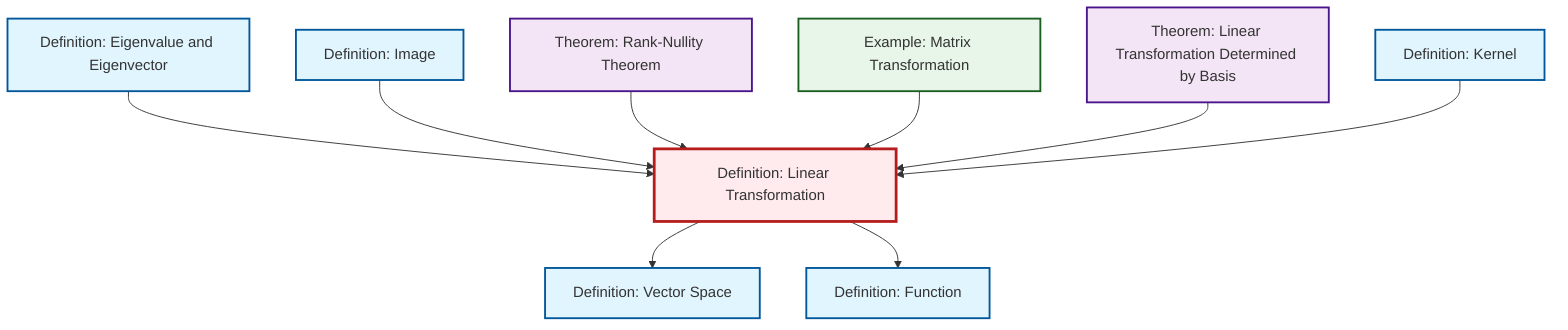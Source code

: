graph TD
    classDef definition fill:#e1f5fe,stroke:#01579b,stroke-width:2px
    classDef theorem fill:#f3e5f5,stroke:#4a148c,stroke-width:2px
    classDef axiom fill:#fff3e0,stroke:#e65100,stroke-width:2px
    classDef example fill:#e8f5e9,stroke:#1b5e20,stroke-width:2px
    classDef current fill:#ffebee,stroke:#b71c1c,stroke-width:3px
    def-vector-space["Definition: Vector Space"]:::definition
    thm-linear-transformation-basis["Theorem: Linear Transformation Determined by Basis"]:::theorem
    thm-rank-nullity["Theorem: Rank-Nullity Theorem"]:::theorem
    def-image["Definition: Image"]:::definition
    def-kernel["Definition: Kernel"]:::definition
    def-linear-transformation["Definition: Linear Transformation"]:::definition
    def-function["Definition: Function"]:::definition
    ex-matrix-transformation["Example: Matrix Transformation"]:::example
    def-eigenvalue-eigenvector["Definition: Eigenvalue and Eigenvector"]:::definition
    def-linear-transformation --> def-vector-space
    def-linear-transformation --> def-function
    def-eigenvalue-eigenvector --> def-linear-transformation
    def-image --> def-linear-transformation
    thm-rank-nullity --> def-linear-transformation
    ex-matrix-transformation --> def-linear-transformation
    thm-linear-transformation-basis --> def-linear-transformation
    def-kernel --> def-linear-transformation
    class def-linear-transformation current